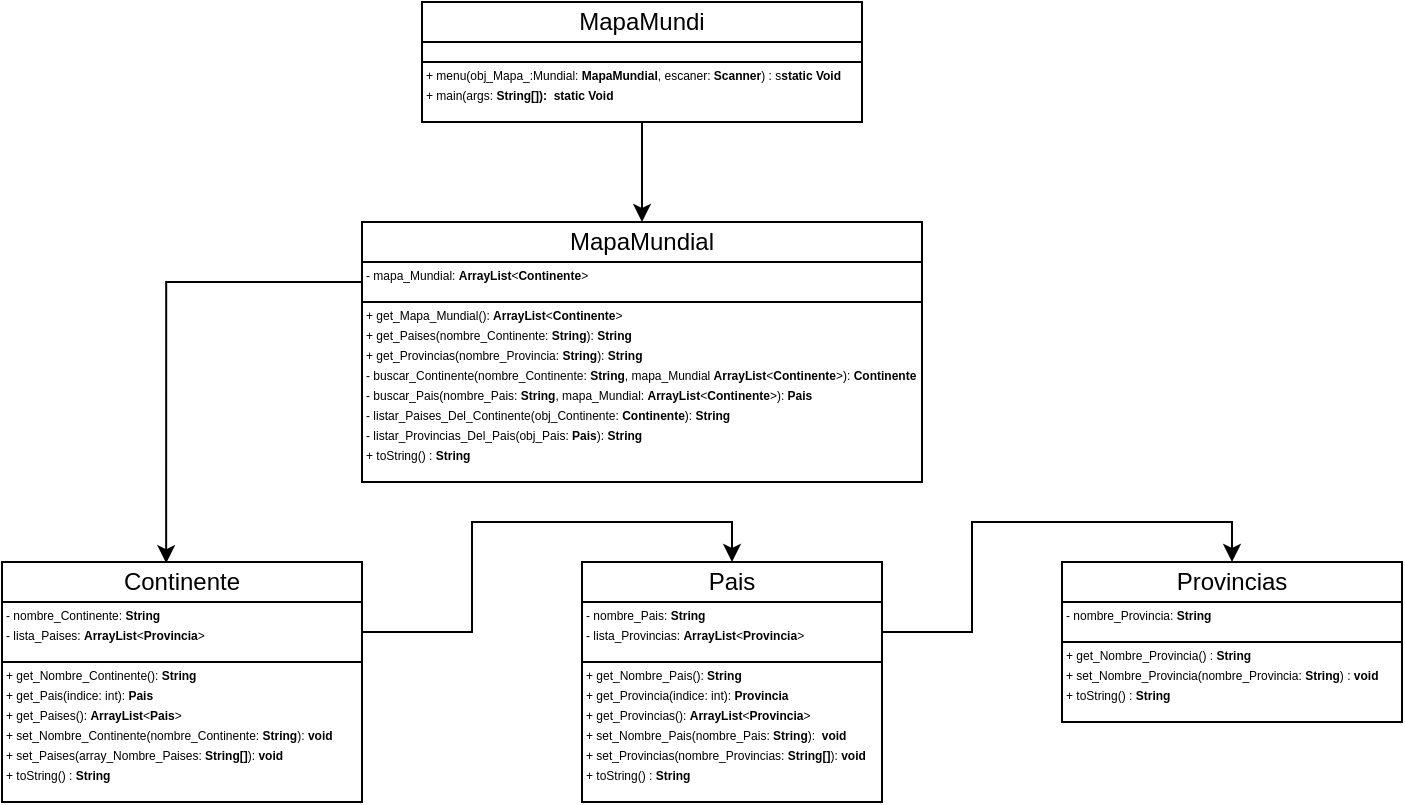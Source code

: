 <mxfile version="14.5.1" type="device"><diagram id="V0oTlCR6t1FInndLGi_i" name="Página-1"><mxGraphModel dx="981" dy="567" grid="1" gridSize="10" guides="1" tooltips="1" connect="1" arrows="1" fold="1" page="1" pageScale="1" pageWidth="827" pageHeight="1169" math="0" shadow="0"><root><mxCell id="0"/><mxCell id="1" parent="0"/><mxCell id="NcAIVsr0WGm7V4HrVB5A-45" value="" style="group" vertex="1" connectable="0" parent="1"><mxGeometry x="600" y="450" width="170" height="80" as="geometry"/></mxCell><mxCell id="NcAIVsr0WGm7V4HrVB5A-11" value="Provincias" style="whiteSpace=wrap;html=1;" vertex="1" parent="NcAIVsr0WGm7V4HrVB5A-45"><mxGeometry width="170" height="20" as="geometry"/></mxCell><mxCell id="NcAIVsr0WGm7V4HrVB5A-12" value="" style="rounded=0;whiteSpace=wrap;html=1;" vertex="1" parent="NcAIVsr0WGm7V4HrVB5A-45"><mxGeometry y="20" width="170" height="20" as="geometry"/></mxCell><mxCell id="NcAIVsr0WGm7V4HrVB5A-13" value="" style="whiteSpace=wrap;html=1;" vertex="1" parent="NcAIVsr0WGm7V4HrVB5A-45"><mxGeometry y="40" width="170" height="40" as="geometry"/></mxCell><mxCell id="NcAIVsr0WGm7V4HrVB5A-18" value="&lt;font style=&quot;font-size: 6px&quot;&gt;- nombre_Provincia: &lt;b&gt;String&lt;/b&gt;&lt;/font&gt;" style="text;html=1;strokeColor=none;fillColor=none;align=left;verticalAlign=middle;whiteSpace=wrap;rounded=0;" vertex="1" parent="NcAIVsr0WGm7V4HrVB5A-45"><mxGeometry y="20" width="80" height="10" as="geometry"/></mxCell><mxCell id="NcAIVsr0WGm7V4HrVB5A-19" value="&lt;font style=&quot;font-size: 6px&quot;&gt;+ get_Nombre_Provincia() : &lt;b&gt;String&lt;/b&gt;&lt;/font&gt;" style="text;html=1;strokeColor=none;fillColor=none;align=left;verticalAlign=middle;whiteSpace=wrap;rounded=0;" vertex="1" parent="NcAIVsr0WGm7V4HrVB5A-45"><mxGeometry y="40" width="100" height="10" as="geometry"/></mxCell><mxCell id="NcAIVsr0WGm7V4HrVB5A-20" value="&lt;font style=&quot;font-size: 6px&quot;&gt;+ set_Nombre_Provincia(nombre_Provincia: &lt;b&gt;String&lt;/b&gt;) : &lt;b&gt;void&lt;/b&gt;&lt;/font&gt;" style="text;html=1;strokeColor=none;fillColor=none;align=left;verticalAlign=middle;whiteSpace=wrap;rounded=0;" vertex="1" parent="NcAIVsr0WGm7V4HrVB5A-45"><mxGeometry y="50" width="160" height="10" as="geometry"/></mxCell><mxCell id="NcAIVsr0WGm7V4HrVB5A-21" value="&lt;font style=&quot;font-size: 6px&quot;&gt;+ toString() : &lt;b&gt;String&lt;/b&gt;&lt;/font&gt;" style="text;html=1;strokeColor=none;fillColor=none;align=left;verticalAlign=middle;whiteSpace=wrap;rounded=0;" vertex="1" parent="NcAIVsr0WGm7V4HrVB5A-45"><mxGeometry y="60" width="60" height="10" as="geometry"/></mxCell><mxCell id="NcAIVsr0WGm7V4HrVB5A-47" value="" style="group" vertex="1" connectable="0" parent="1"><mxGeometry x="360" y="450" width="150" height="120" as="geometry"/></mxCell><mxCell id="NcAIVsr0WGm7V4HrVB5A-8" value="Pais" style="whiteSpace=wrap;html=1;" vertex="1" parent="NcAIVsr0WGm7V4HrVB5A-47"><mxGeometry width="150" height="20" as="geometry"/></mxCell><mxCell id="NcAIVsr0WGm7V4HrVB5A-9" value="" style="rounded=0;whiteSpace=wrap;html=1;" vertex="1" parent="NcAIVsr0WGm7V4HrVB5A-47"><mxGeometry y="20" width="150" height="30" as="geometry"/></mxCell><mxCell id="NcAIVsr0WGm7V4HrVB5A-10" value="" style="whiteSpace=wrap;html=1;" vertex="1" parent="NcAIVsr0WGm7V4HrVB5A-47"><mxGeometry y="50" width="150" height="70" as="geometry"/></mxCell><mxCell id="NcAIVsr0WGm7V4HrVB5A-22" value="&lt;font style=&quot;font-size: 6px&quot;&gt;- nombre_Pais: &lt;b&gt;String&lt;/b&gt;&lt;/font&gt;" style="text;html=1;strokeColor=none;fillColor=none;align=left;verticalAlign=middle;whiteSpace=wrap;rounded=0;" vertex="1" parent="NcAIVsr0WGm7V4HrVB5A-47"><mxGeometry y="20" width="70" height="10" as="geometry"/></mxCell><mxCell id="NcAIVsr0WGm7V4HrVB5A-23" value="&lt;font style=&quot;font-size: 6px&quot;&gt;- lista_Provincias: &lt;b&gt;ArrayList&lt;/b&gt;&amp;lt;&lt;b&gt;Provincia&lt;/b&gt;&amp;gt;&lt;/font&gt;" style="text;html=1;strokeColor=none;fillColor=none;align=left;verticalAlign=middle;whiteSpace=wrap;rounded=0;" vertex="1" parent="NcAIVsr0WGm7V4HrVB5A-47"><mxGeometry y="30" width="120" height="10" as="geometry"/></mxCell><mxCell id="NcAIVsr0WGm7V4HrVB5A-24" value="&lt;font style=&quot;font-size: 6px&quot;&gt;+ get_Nombre_Pais(): &lt;b&gt;String&lt;/b&gt;&lt;/font&gt;" style="text;html=1;strokeColor=none;fillColor=none;align=left;verticalAlign=middle;whiteSpace=wrap;rounded=0;" vertex="1" parent="NcAIVsr0WGm7V4HrVB5A-47"><mxGeometry y="50" width="90" height="10" as="geometry"/></mxCell><mxCell id="NcAIVsr0WGm7V4HrVB5A-25" value="&lt;font style=&quot;font-size: 6px&quot;&gt;+ get_Provincia(indice: int): &lt;b&gt;Provincia&lt;/b&gt;&lt;/font&gt;" style="text;html=1;strokeColor=none;fillColor=none;align=left;verticalAlign=middle;whiteSpace=wrap;rounded=0;" vertex="1" parent="NcAIVsr0WGm7V4HrVB5A-47"><mxGeometry y="60" width="110" height="10" as="geometry"/></mxCell><mxCell id="NcAIVsr0WGm7V4HrVB5A-26" value="&lt;font style=&quot;font-size: 6px&quot;&gt;+ get_Provincias():&amp;nbsp;&lt;/font&gt;&lt;span style=&quot;font-size: 6px&quot;&gt;&lt;b&gt;ArrayList&lt;/b&gt;&amp;lt;&lt;b&gt;Provincia&lt;/b&gt;&amp;gt;&lt;/span&gt;" style="text;html=1;strokeColor=none;fillColor=none;align=left;verticalAlign=middle;whiteSpace=wrap;rounded=0;" vertex="1" parent="NcAIVsr0WGm7V4HrVB5A-47"><mxGeometry y="70" width="120" height="10" as="geometry"/></mxCell><mxCell id="NcAIVsr0WGm7V4HrVB5A-27" value="&lt;font style=&quot;font-size: 6px&quot;&gt;+ set_Provincias(nombre_Provincias: &lt;b&gt;String[]&lt;/b&gt;):&amp;nbsp;&lt;/font&gt;&lt;span style=&quot;font-size: 6px&quot;&gt;&lt;b&gt;void&lt;/b&gt;&lt;/span&gt;" style="text;html=1;strokeColor=none;fillColor=none;align=left;verticalAlign=middle;whiteSpace=wrap;rounded=0;" vertex="1" parent="NcAIVsr0WGm7V4HrVB5A-47"><mxGeometry y="90" width="150" height="10" as="geometry"/></mxCell><mxCell id="NcAIVsr0WGm7V4HrVB5A-28" value="&lt;font style=&quot;font-size: 6px&quot;&gt;+ set_Nombre_Pais(nombre_Pais: &lt;b&gt;String&lt;/b&gt;):&amp;nbsp; &lt;b&gt;void&lt;/b&gt;&lt;/font&gt;" style="text;html=1;strokeColor=none;fillColor=none;align=left;verticalAlign=middle;whiteSpace=wrap;rounded=0;" vertex="1" parent="NcAIVsr0WGm7V4HrVB5A-47"><mxGeometry y="80" width="140" height="10" as="geometry"/></mxCell><mxCell id="NcAIVsr0WGm7V4HrVB5A-46" value="&lt;font style=&quot;font-size: 6px&quot;&gt;+ toString() : &lt;b&gt;String&lt;/b&gt;&lt;/font&gt;" style="text;html=1;strokeColor=none;fillColor=none;align=left;verticalAlign=middle;whiteSpace=wrap;rounded=0;" vertex="1" parent="NcAIVsr0WGm7V4HrVB5A-47"><mxGeometry y="100" width="60" height="10" as="geometry"/></mxCell><mxCell id="NcAIVsr0WGm7V4HrVB5A-59" value="" style="group" vertex="1" connectable="0" parent="1"><mxGeometry x="70" y="450" width="180" height="120" as="geometry"/></mxCell><mxCell id="NcAIVsr0WGm7V4HrVB5A-5" value="Continente" style="whiteSpace=wrap;html=1;" vertex="1" parent="NcAIVsr0WGm7V4HrVB5A-59"><mxGeometry width="180" height="20" as="geometry"/></mxCell><mxCell id="NcAIVsr0WGm7V4HrVB5A-6" value="" style="rounded=0;whiteSpace=wrap;html=1;" vertex="1" parent="NcAIVsr0WGm7V4HrVB5A-59"><mxGeometry y="20" width="180" height="30" as="geometry"/></mxCell><mxCell id="NcAIVsr0WGm7V4HrVB5A-7" value="" style="whiteSpace=wrap;html=1;" vertex="1" parent="NcAIVsr0WGm7V4HrVB5A-59"><mxGeometry y="50" width="180" height="70" as="geometry"/></mxCell><mxCell id="NcAIVsr0WGm7V4HrVB5A-49" value="&lt;font style=&quot;font-size: 6px&quot;&gt;- nombre_Continente: &lt;b&gt;String&lt;/b&gt;&lt;/font&gt;" style="text;html=1;strokeColor=none;fillColor=none;align=left;verticalAlign=middle;whiteSpace=wrap;rounded=0;" vertex="1" parent="NcAIVsr0WGm7V4HrVB5A-59"><mxGeometry y="20" width="90" height="10" as="geometry"/></mxCell><mxCell id="NcAIVsr0WGm7V4HrVB5A-50" value="&lt;font style=&quot;font-size: 6px&quot;&gt;- lista_Paises: &lt;b&gt;ArrayList&lt;/b&gt;&amp;lt;&lt;b&gt;Provincia&lt;/b&gt;&amp;gt;&lt;/font&gt;" style="text;html=1;strokeColor=none;fillColor=none;align=left;verticalAlign=middle;whiteSpace=wrap;rounded=0;" vertex="1" parent="NcAIVsr0WGm7V4HrVB5A-59"><mxGeometry y="30" width="110" height="10" as="geometry"/></mxCell><mxCell id="NcAIVsr0WGm7V4HrVB5A-51" value="&lt;font style=&quot;font-size: 6px&quot;&gt;+ get_Nombre_Continente(): &lt;b&gt;String&lt;/b&gt;&lt;/font&gt;" style="text;html=1;strokeColor=none;fillColor=none;align=left;verticalAlign=middle;whiteSpace=wrap;rounded=0;" vertex="1" parent="NcAIVsr0WGm7V4HrVB5A-59"><mxGeometry y="50" width="100" height="10" as="geometry"/></mxCell><mxCell id="NcAIVsr0WGm7V4HrVB5A-52" value="&lt;font style=&quot;font-size: 6px&quot;&gt;+ get_Pais(indice: int): &lt;b&gt;Pais&lt;/b&gt;&lt;/font&gt;" style="text;html=1;strokeColor=none;fillColor=none;align=left;verticalAlign=middle;whiteSpace=wrap;rounded=0;" vertex="1" parent="NcAIVsr0WGm7V4HrVB5A-59"><mxGeometry y="60" width="80" height="10" as="geometry"/></mxCell><mxCell id="NcAIVsr0WGm7V4HrVB5A-53" value="&lt;font style=&quot;font-size: 6px&quot;&gt;+ get_Paises(): &lt;b&gt;ArrayList&lt;/b&gt;&amp;lt;&lt;b&gt;Pais&lt;/b&gt;&amp;gt;&lt;/font&gt;" style="text;html=1;strokeColor=none;fillColor=none;align=left;verticalAlign=middle;whiteSpace=wrap;rounded=0;" vertex="1" parent="NcAIVsr0WGm7V4HrVB5A-59"><mxGeometry y="70" width="90" height="10" as="geometry"/></mxCell><mxCell id="NcAIVsr0WGm7V4HrVB5A-56" value="&lt;font style=&quot;font-size: 6px&quot;&gt;+ set_Nombre_Continente(nombre_Continente: &lt;b&gt;String&lt;/b&gt;): &lt;b&gt;void&lt;/b&gt;&lt;/font&gt;" style="text;html=1;strokeColor=none;fillColor=none;align=left;verticalAlign=middle;whiteSpace=wrap;rounded=0;" vertex="1" parent="NcAIVsr0WGm7V4HrVB5A-59"><mxGeometry y="80" width="170" height="10" as="geometry"/></mxCell><mxCell id="NcAIVsr0WGm7V4HrVB5A-57" value="&lt;font style=&quot;font-size: 6px&quot;&gt;+ set_Paises(array_Nombre_Paises: &lt;b&gt;String[]&lt;/b&gt;): &lt;b&gt;void&lt;/b&gt;&lt;/font&gt;" style="text;html=1;strokeColor=none;fillColor=none;align=left;verticalAlign=middle;whiteSpace=wrap;rounded=0;" vertex="1" parent="NcAIVsr0WGm7V4HrVB5A-59"><mxGeometry y="90" width="150" height="10" as="geometry"/></mxCell><mxCell id="NcAIVsr0WGm7V4HrVB5A-58" value="&lt;font style=&quot;font-size: 6px&quot;&gt;+ toString() : &lt;b&gt;String&lt;/b&gt;&lt;/font&gt;" style="text;html=1;strokeColor=none;fillColor=none;align=left;verticalAlign=middle;whiteSpace=wrap;rounded=0;" vertex="1" parent="NcAIVsr0WGm7V4HrVB5A-59"><mxGeometry y="100" width="60" height="10" as="geometry"/></mxCell><mxCell id="NcAIVsr0WGm7V4HrVB5A-73" value="" style="group" vertex="1" connectable="0" parent="1"><mxGeometry x="250" y="280" width="280" height="130" as="geometry"/></mxCell><mxCell id="NcAIVsr0WGm7V4HrVB5A-1" value="MapaMundial" style="whiteSpace=wrap;html=1;" vertex="1" parent="NcAIVsr0WGm7V4HrVB5A-73"><mxGeometry width="280" height="20" as="geometry"/></mxCell><mxCell id="NcAIVsr0WGm7V4HrVB5A-3" value="" style="rounded=0;whiteSpace=wrap;html=1;" vertex="1" parent="NcAIVsr0WGm7V4HrVB5A-73"><mxGeometry y="20" width="280" height="20" as="geometry"/></mxCell><mxCell id="NcAIVsr0WGm7V4HrVB5A-4" value="" style="whiteSpace=wrap;html=1;" vertex="1" parent="NcAIVsr0WGm7V4HrVB5A-73"><mxGeometry y="40" width="280" height="90" as="geometry"/></mxCell><mxCell id="NcAIVsr0WGm7V4HrVB5A-60" value="&lt;font style=&quot;font-size: 6px&quot;&gt;- mapa_Mundial: &lt;b&gt;ArrayList&lt;/b&gt;&amp;lt;&lt;b&gt;Continente&lt;/b&gt;&amp;gt;&lt;/font&gt;" style="text;html=1;strokeColor=none;fillColor=none;align=left;verticalAlign=middle;whiteSpace=wrap;rounded=0;" vertex="1" parent="NcAIVsr0WGm7V4HrVB5A-73"><mxGeometry y="20" width="120" height="10" as="geometry"/></mxCell><mxCell id="NcAIVsr0WGm7V4HrVB5A-61" value="&lt;font style=&quot;font-size: 6px&quot;&gt;+ get_Mapa_Mundial(): &lt;b&gt;ArrayList&lt;/b&gt;&amp;lt;&lt;b&gt;Continente&lt;/b&gt;&amp;gt;&lt;/font&gt;" style="text;html=1;strokeColor=none;fillColor=none;align=left;verticalAlign=middle;whiteSpace=wrap;rounded=0;" vertex="1" parent="NcAIVsr0WGm7V4HrVB5A-73"><mxGeometry y="40" width="140" height="10" as="geometry"/></mxCell><mxCell id="NcAIVsr0WGm7V4HrVB5A-62" value="&lt;span style=&quot;font-size: 6px&quot;&gt;- buscar_Continente(nombre_Continente: &lt;b&gt;String&lt;/b&gt;, mapa_Mundial &lt;b&gt;ArrayList&lt;/b&gt;&amp;lt;&lt;b&gt;Continente&lt;/b&gt;&amp;gt;): &lt;b&gt;Continente&lt;/b&gt;&lt;/span&gt;" style="text;html=1;strokeColor=none;fillColor=none;align=left;verticalAlign=middle;whiteSpace=wrap;rounded=0;" vertex="1" parent="NcAIVsr0WGm7V4HrVB5A-73"><mxGeometry y="70" width="280" height="10" as="geometry"/></mxCell><mxCell id="NcAIVsr0WGm7V4HrVB5A-63" value="&lt;font style=&quot;font-size: 6px&quot;&gt;- listar_Paises_Del_Continente(obj_Continente: &lt;b&gt;Continente&lt;/b&gt;): &lt;b&gt;String&lt;/b&gt;&lt;/font&gt;" style="text;html=1;strokeColor=none;fillColor=none;align=left;verticalAlign=middle;whiteSpace=wrap;rounded=0;" vertex="1" parent="NcAIVsr0WGm7V4HrVB5A-73"><mxGeometry y="90" width="190" height="10" as="geometry"/></mxCell><mxCell id="NcAIVsr0WGm7V4HrVB5A-64" value="&lt;font style=&quot;font-size: 6px&quot;&gt;+ get_Paises(nombre_Continente: &lt;b&gt;String&lt;/b&gt;): &lt;b&gt;String&lt;/b&gt;&lt;/font&gt;" style="text;html=1;strokeColor=none;fillColor=none;align=left;verticalAlign=middle;whiteSpace=wrap;rounded=0;" vertex="1" parent="NcAIVsr0WGm7V4HrVB5A-73"><mxGeometry y="50" width="140" height="10" as="geometry"/></mxCell><mxCell id="NcAIVsr0WGm7V4HrVB5A-68" value="&lt;font style=&quot;font-size: 6px&quot;&gt;- buscar_Pais(nombre_Pais: &lt;b&gt;String&lt;/b&gt;, mapa_Mundial: &lt;b&gt;ArrayList&lt;/b&gt;&amp;lt;&lt;b&gt;Continente&lt;/b&gt;&amp;gt;):&lt;b&gt; Pais&lt;/b&gt;&lt;/font&gt;" style="text;html=1;strokeColor=none;fillColor=none;align=left;verticalAlign=middle;whiteSpace=wrap;rounded=0;" vertex="1" parent="NcAIVsr0WGm7V4HrVB5A-73"><mxGeometry y="80" width="230" height="10" as="geometry"/></mxCell><mxCell id="NcAIVsr0WGm7V4HrVB5A-69" value="&lt;font style=&quot;font-size: 6px&quot;&gt;- listar_Provincias_Del_Pais(obj_Pais: &lt;b&gt;Pais&lt;/b&gt;): &lt;b&gt;String&lt;/b&gt;&lt;/font&gt;" style="text;html=1;strokeColor=none;fillColor=none;align=left;verticalAlign=middle;whiteSpace=wrap;rounded=0;" vertex="1" parent="NcAIVsr0WGm7V4HrVB5A-73"><mxGeometry y="100" width="150" height="10" as="geometry"/></mxCell><mxCell id="NcAIVsr0WGm7V4HrVB5A-70" value="&lt;font style=&quot;font-size: 6px&quot;&gt;+ get_Provincias(nombre_Provincia: &lt;b&gt;String&lt;/b&gt;): &lt;b&gt;String&lt;/b&gt;&lt;/font&gt;" style="text;html=1;strokeColor=none;fillColor=none;align=left;verticalAlign=middle;whiteSpace=wrap;rounded=0;" vertex="1" parent="NcAIVsr0WGm7V4HrVB5A-73"><mxGeometry y="60" width="150" height="10" as="geometry"/></mxCell><mxCell id="NcAIVsr0WGm7V4HrVB5A-71" value="&lt;font style=&quot;font-size: 6px&quot;&gt;+ toString() : &lt;b&gt;String&lt;/b&gt;&lt;/font&gt;" style="text;html=1;strokeColor=none;fillColor=none;align=left;verticalAlign=middle;whiteSpace=wrap;rounded=0;" vertex="1" parent="NcAIVsr0WGm7V4HrVB5A-73"><mxGeometry y="110" width="60" height="10" as="geometry"/></mxCell><mxCell id="NcAIVsr0WGm7V4HrVB5A-76" style="edgeStyle=orthogonalEdgeStyle;rounded=0;orthogonalLoop=1;jettySize=auto;html=1;entryX=0.456;entryY=0.029;entryDx=0;entryDy=0;entryPerimeter=0;" edge="1" parent="1" source="NcAIVsr0WGm7V4HrVB5A-60" target="NcAIVsr0WGm7V4HrVB5A-5"><mxGeometry relative="1" as="geometry"><mxPoint x="150" y="300" as="targetPoint"/><Array as="points"><mxPoint x="152" y="310"/></Array></mxGeometry></mxCell><mxCell id="NcAIVsr0WGm7V4HrVB5A-77" style="edgeStyle=orthogonalEdgeStyle;rounded=0;orthogonalLoop=1;jettySize=auto;html=1;entryX=0.5;entryY=0;entryDx=0;entryDy=0;" edge="1" parent="1" source="NcAIVsr0WGm7V4HrVB5A-6" target="NcAIVsr0WGm7V4HrVB5A-8"><mxGeometry relative="1" as="geometry"/></mxCell><mxCell id="NcAIVsr0WGm7V4HrVB5A-78" style="edgeStyle=orthogonalEdgeStyle;rounded=0;orthogonalLoop=1;jettySize=auto;html=1;entryX=0.5;entryY=0;entryDx=0;entryDy=0;" edge="1" parent="1" source="NcAIVsr0WGm7V4HrVB5A-9" target="NcAIVsr0WGm7V4HrVB5A-11"><mxGeometry relative="1" as="geometry"/></mxCell><mxCell id="NcAIVsr0WGm7V4HrVB5A-88" value="" style="group" vertex="1" connectable="0" parent="1"><mxGeometry x="280" y="170" width="220" height="60" as="geometry"/></mxCell><mxCell id="NcAIVsr0WGm7V4HrVB5A-80" value="MapaMundi" style="whiteSpace=wrap;html=1;" vertex="1" parent="NcAIVsr0WGm7V4HrVB5A-88"><mxGeometry width="220" height="20" as="geometry"/></mxCell><mxCell id="NcAIVsr0WGm7V4HrVB5A-81" value="" style="rounded=0;whiteSpace=wrap;html=1;" vertex="1" parent="NcAIVsr0WGm7V4HrVB5A-88"><mxGeometry y="20" width="220" height="10" as="geometry"/></mxCell><mxCell id="NcAIVsr0WGm7V4HrVB5A-82" value="" style="whiteSpace=wrap;html=1;" vertex="1" parent="NcAIVsr0WGm7V4HrVB5A-88"><mxGeometry y="30" width="220" height="30" as="geometry"/></mxCell><mxCell id="NcAIVsr0WGm7V4HrVB5A-84" value="&lt;font style=&quot;font-size: 6px&quot;&gt;+ menu(obj_Mapa_:Mundial: &lt;b&gt;MapaMundial&lt;/b&gt;, escaner: &lt;b&gt;Scanner&lt;/b&gt;) : s&lt;b&gt;static Void&lt;/b&gt;&lt;/font&gt;" style="text;html=1;strokeColor=none;fillColor=none;align=left;verticalAlign=middle;whiteSpace=wrap;rounded=0;" vertex="1" parent="NcAIVsr0WGm7V4HrVB5A-88"><mxGeometry y="30" width="220" height="10" as="geometry"/></mxCell><mxCell id="NcAIVsr0WGm7V4HrVB5A-85" value="&lt;font style=&quot;font-size: 6px&quot;&gt;+ main(args:&amp;nbsp;&lt;b&gt;String[]):&amp;nbsp; static Void&lt;/b&gt;&lt;/font&gt;" style="text;html=1;strokeColor=none;fillColor=none;align=left;verticalAlign=middle;whiteSpace=wrap;rounded=0;" vertex="1" parent="NcAIVsr0WGm7V4HrVB5A-88"><mxGeometry y="40" width="100" height="10" as="geometry"/></mxCell><mxCell id="NcAIVsr0WGm7V4HrVB5A-89" style="edgeStyle=orthogonalEdgeStyle;rounded=0;orthogonalLoop=1;jettySize=auto;html=1;entryX=0.5;entryY=0;entryDx=0;entryDy=0;" edge="1" parent="1" source="NcAIVsr0WGm7V4HrVB5A-82" target="NcAIVsr0WGm7V4HrVB5A-1"><mxGeometry relative="1" as="geometry"/></mxCell></root></mxGraphModel></diagram></mxfile>